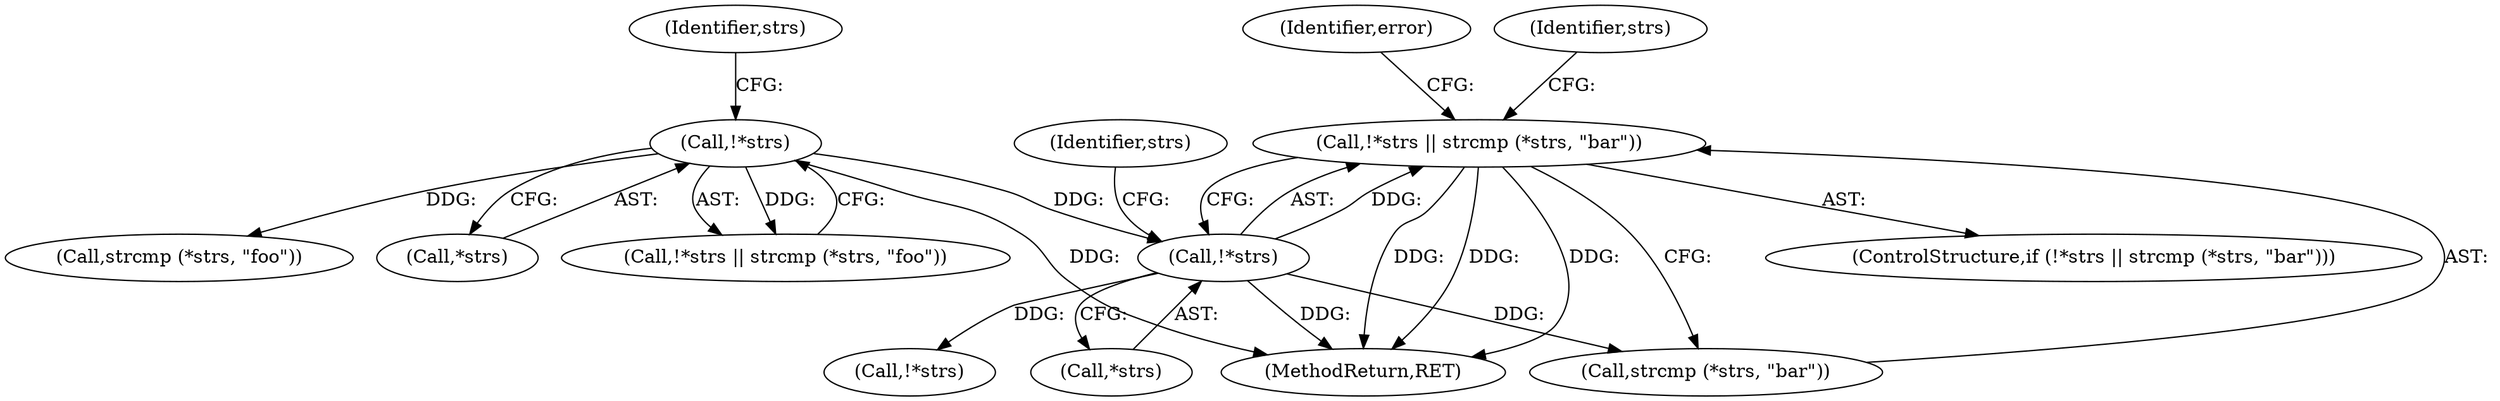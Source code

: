 digraph "1_dbus_9a6bce9b615abca6068348c1606ba8eaf13d9ae0_33@API" {
"1000148" [label="(Call,!*strs || strcmp (*strs, \"bar\"))"];
"1000149" [label="(Call,!*strs)"];
"1000130" [label="(Call,!*strs)"];
"1000131" [label="(Call,*strs)"];
"1000158" [label="(Identifier,error)"];
"1000302" [label="(MethodReturn,RET)"];
"1000148" [label="(Call,!*strs || strcmp (*strs, \"bar\"))"];
"1000129" [label="(Call,!*strs || strcmp (*strs, \"foo\"))"];
"1000135" [label="(Identifier,strs)"];
"1000152" [label="(Call,strcmp (*strs, \"bar\"))"];
"1000165" [label="(Identifier,strs)"];
"1000149" [label="(Call,!*strs)"];
"1000154" [label="(Identifier,strs)"];
"1000133" [label="(Call,strcmp (*strs, \"foo\"))"];
"1000150" [label="(Call,*strs)"];
"1000130" [label="(Call,!*strs)"];
"1000184" [label="(Call,!*strs)"];
"1000147" [label="(ControlStructure,if (!*strs || strcmp (*strs, \"bar\")))"];
"1000148" -> "1000147"  [label="AST: "];
"1000148" -> "1000149"  [label="CFG: "];
"1000148" -> "1000152"  [label="CFG: "];
"1000149" -> "1000148"  [label="AST: "];
"1000152" -> "1000148"  [label="AST: "];
"1000158" -> "1000148"  [label="CFG: "];
"1000165" -> "1000148"  [label="CFG: "];
"1000148" -> "1000302"  [label="DDG: "];
"1000148" -> "1000302"  [label="DDG: "];
"1000148" -> "1000302"  [label="DDG: "];
"1000149" -> "1000148"  [label="DDG: "];
"1000149" -> "1000150"  [label="CFG: "];
"1000150" -> "1000149"  [label="AST: "];
"1000154" -> "1000149"  [label="CFG: "];
"1000149" -> "1000302"  [label="DDG: "];
"1000130" -> "1000149"  [label="DDG: "];
"1000149" -> "1000152"  [label="DDG: "];
"1000149" -> "1000184"  [label="DDG: "];
"1000130" -> "1000129"  [label="AST: "];
"1000130" -> "1000131"  [label="CFG: "];
"1000131" -> "1000130"  [label="AST: "];
"1000135" -> "1000130"  [label="CFG: "];
"1000129" -> "1000130"  [label="CFG: "];
"1000130" -> "1000302"  [label="DDG: "];
"1000130" -> "1000129"  [label="DDG: "];
"1000130" -> "1000133"  [label="DDG: "];
}
